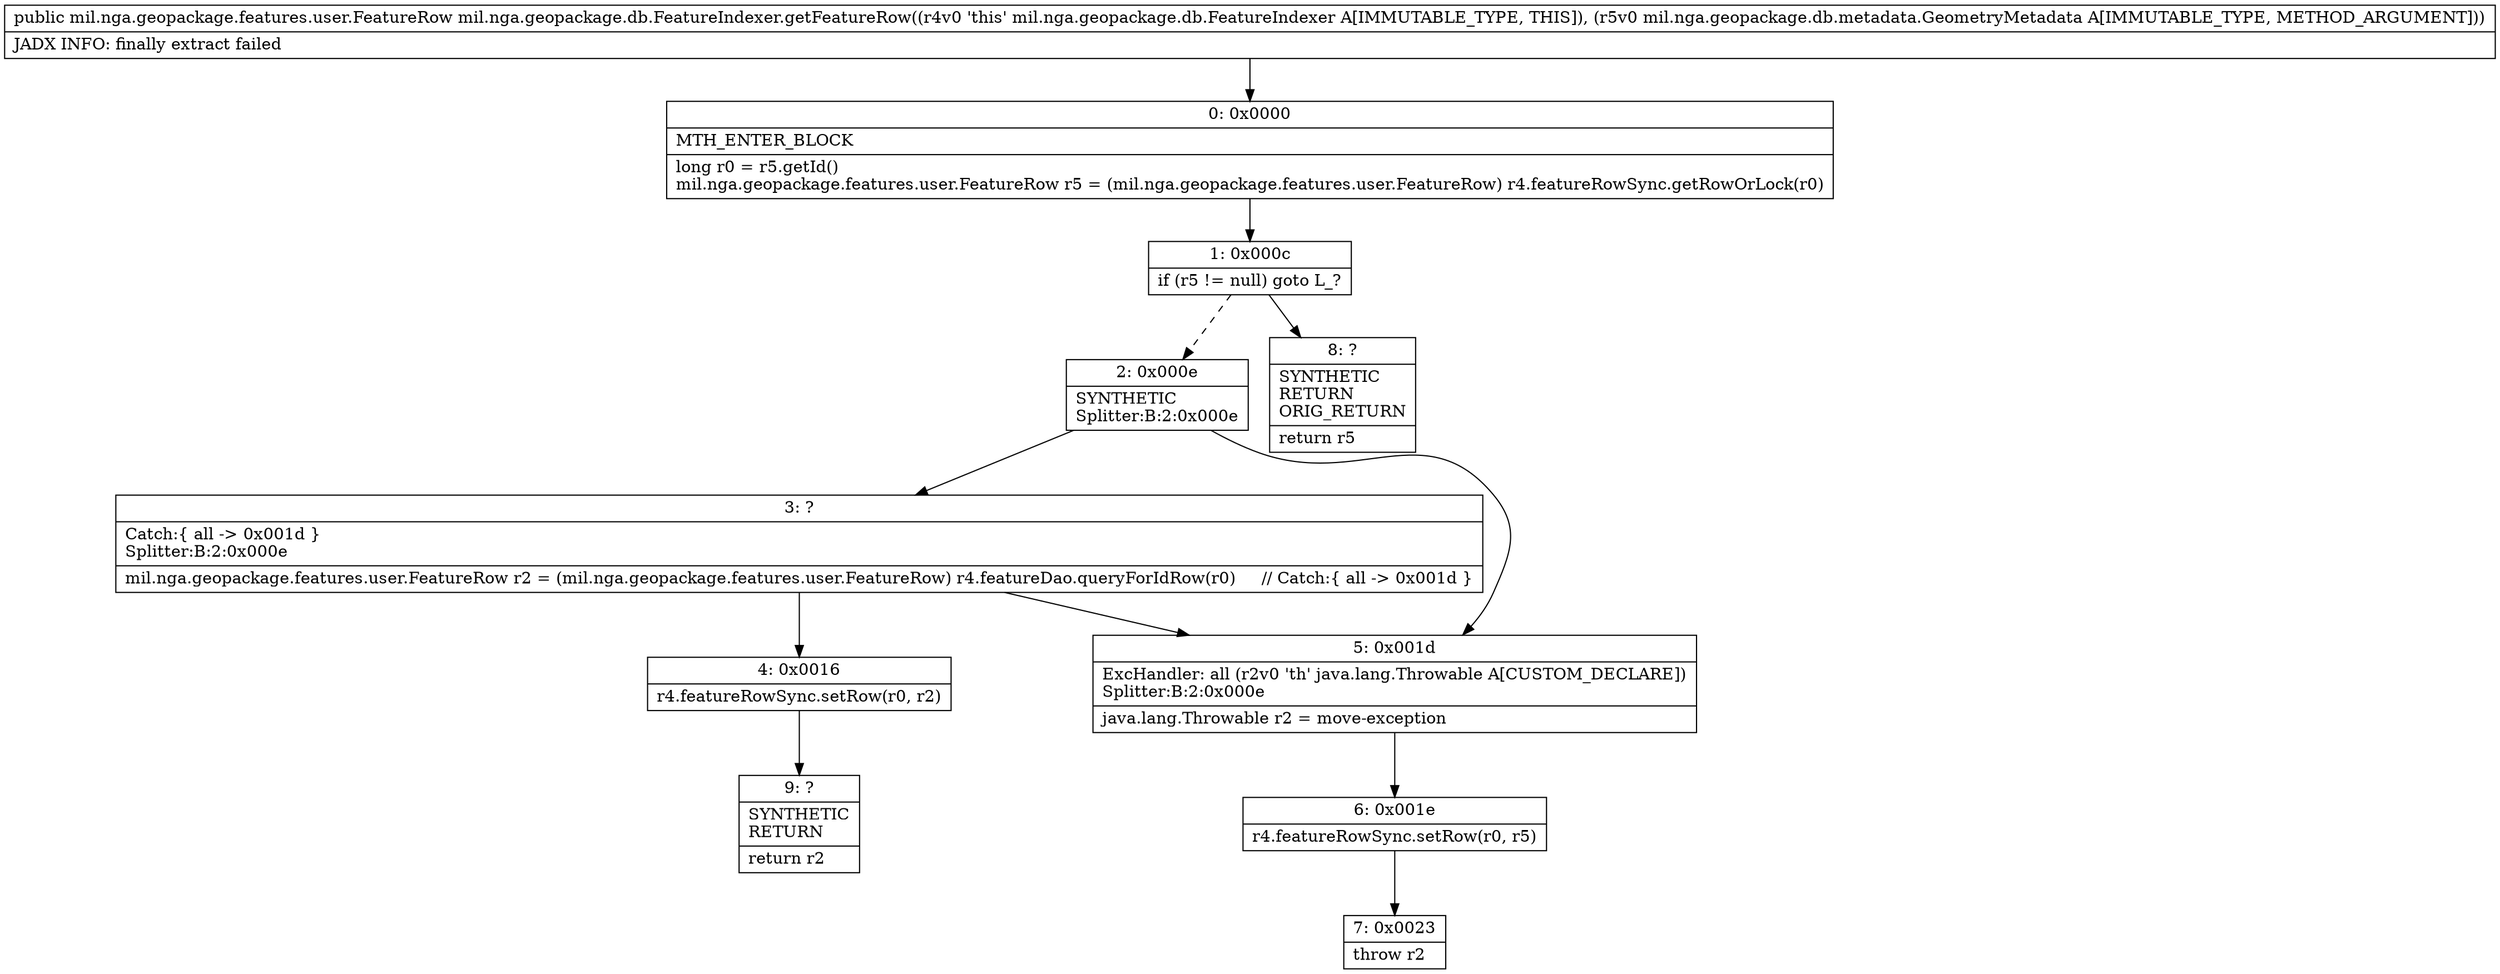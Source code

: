 digraph "CFG formil.nga.geopackage.db.FeatureIndexer.getFeatureRow(Lmil\/nga\/geopackage\/db\/metadata\/GeometryMetadata;)Lmil\/nga\/geopackage\/features\/user\/FeatureRow;" {
Node_0 [shape=record,label="{0\:\ 0x0000|MTH_ENTER_BLOCK\l|long r0 = r5.getId()\lmil.nga.geopackage.features.user.FeatureRow r5 = (mil.nga.geopackage.features.user.FeatureRow) r4.featureRowSync.getRowOrLock(r0)\l}"];
Node_1 [shape=record,label="{1\:\ 0x000c|if (r5 != null) goto L_?\l}"];
Node_2 [shape=record,label="{2\:\ 0x000e|SYNTHETIC\lSplitter:B:2:0x000e\l}"];
Node_3 [shape=record,label="{3\:\ ?|Catch:\{ all \-\> 0x001d \}\lSplitter:B:2:0x000e\l|mil.nga.geopackage.features.user.FeatureRow r2 = (mil.nga.geopackage.features.user.FeatureRow) r4.featureDao.queryForIdRow(r0)     \/\/ Catch:\{ all \-\> 0x001d \}\l}"];
Node_4 [shape=record,label="{4\:\ 0x0016|r4.featureRowSync.setRow(r0, r2)\l}"];
Node_5 [shape=record,label="{5\:\ 0x001d|ExcHandler: all (r2v0 'th' java.lang.Throwable A[CUSTOM_DECLARE])\lSplitter:B:2:0x000e\l|java.lang.Throwable r2 = move\-exception\l}"];
Node_6 [shape=record,label="{6\:\ 0x001e|r4.featureRowSync.setRow(r0, r5)\l}"];
Node_7 [shape=record,label="{7\:\ 0x0023|throw r2\l}"];
Node_8 [shape=record,label="{8\:\ ?|SYNTHETIC\lRETURN\lORIG_RETURN\l|return r5\l}"];
Node_9 [shape=record,label="{9\:\ ?|SYNTHETIC\lRETURN\l|return r2\l}"];
MethodNode[shape=record,label="{public mil.nga.geopackage.features.user.FeatureRow mil.nga.geopackage.db.FeatureIndexer.getFeatureRow((r4v0 'this' mil.nga.geopackage.db.FeatureIndexer A[IMMUTABLE_TYPE, THIS]), (r5v0 mil.nga.geopackage.db.metadata.GeometryMetadata A[IMMUTABLE_TYPE, METHOD_ARGUMENT]))  | JADX INFO: finally extract failed\l}"];
MethodNode -> Node_0;
Node_0 -> Node_1;
Node_1 -> Node_2[style=dashed];
Node_1 -> Node_8;
Node_2 -> Node_3;
Node_2 -> Node_5;
Node_3 -> Node_4;
Node_3 -> Node_5;
Node_4 -> Node_9;
Node_5 -> Node_6;
Node_6 -> Node_7;
}


